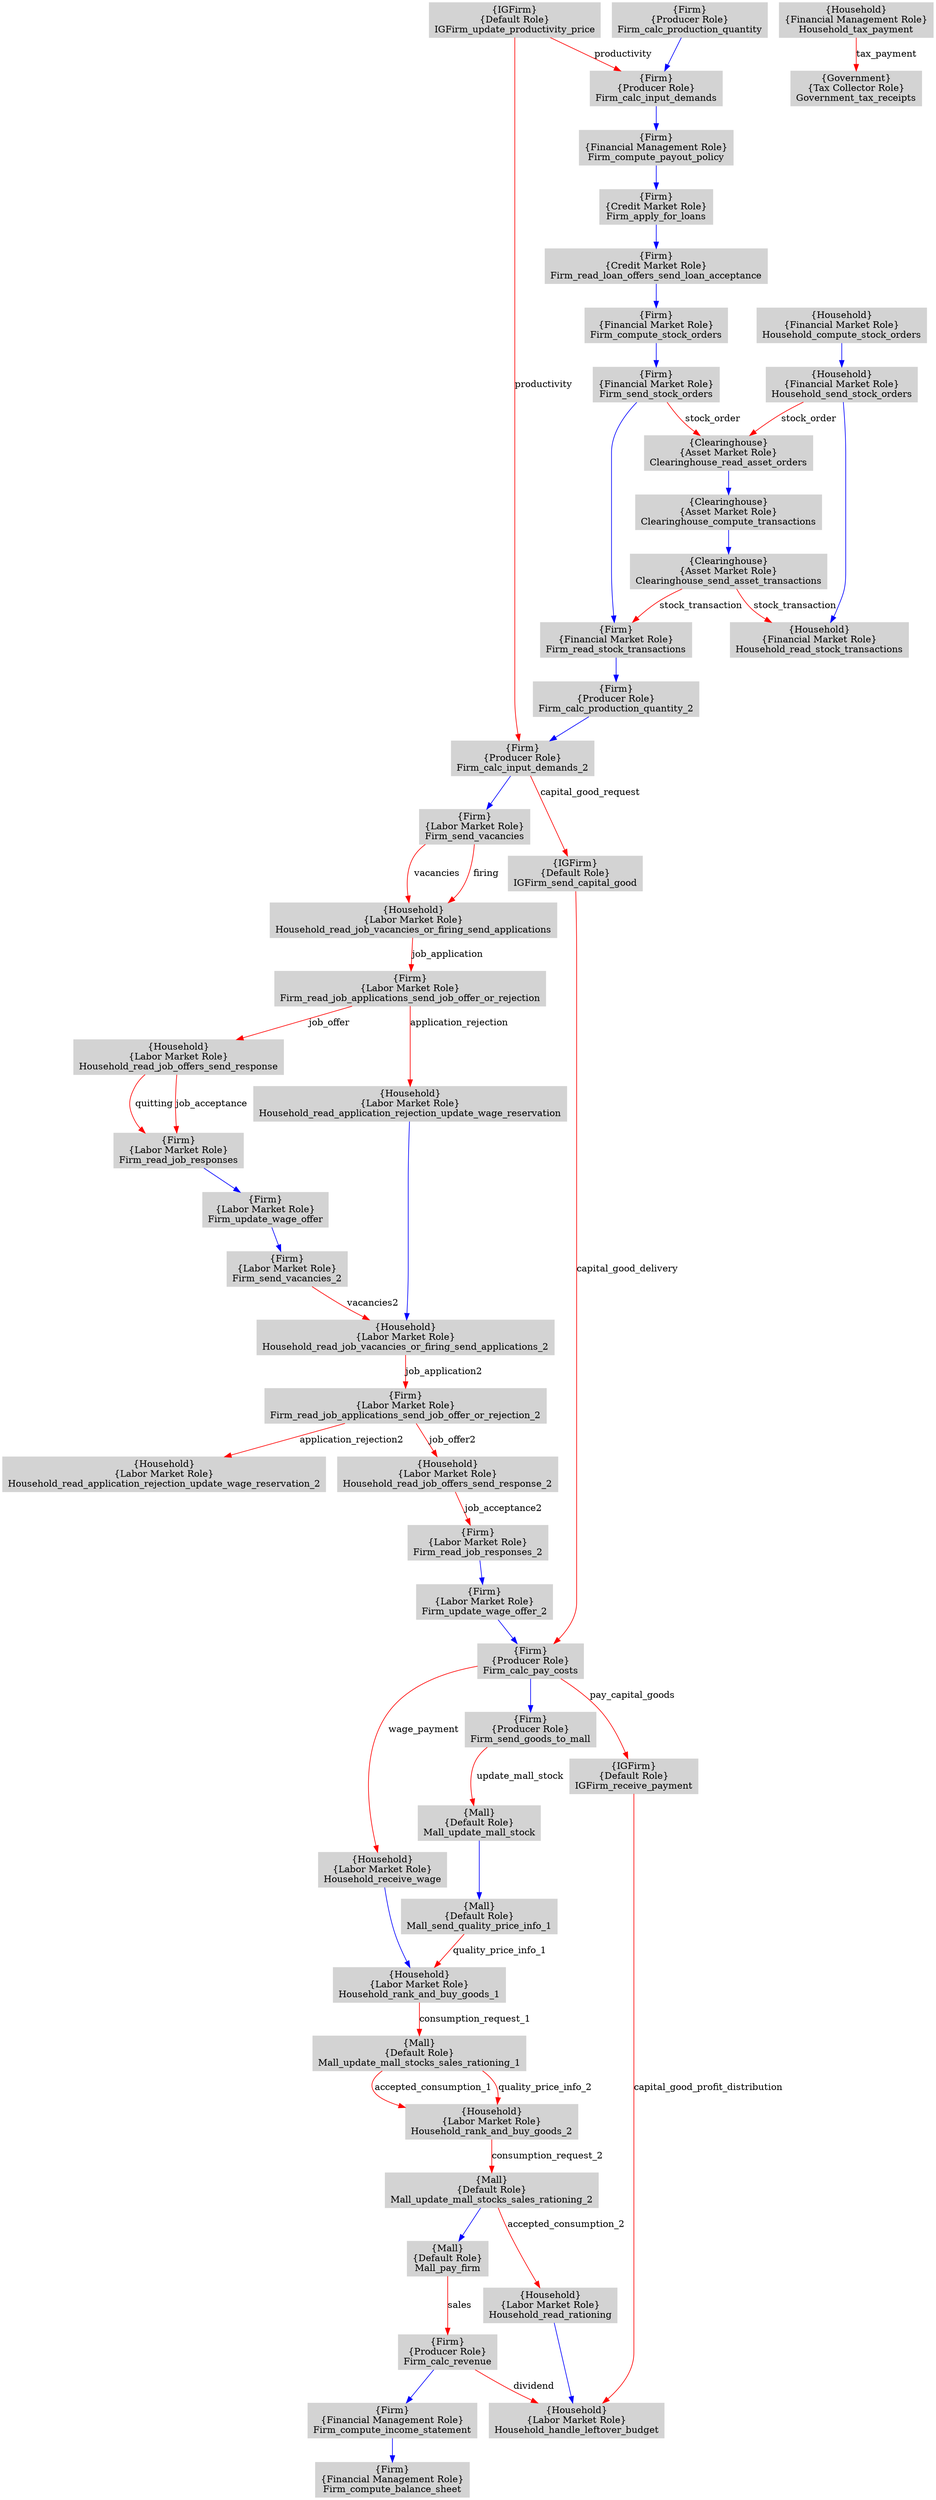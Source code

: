 digraph A {
    node [shape=box,style=filled,color=lightgray];
    "{Firm}\n{Labor Market Role}\nFirm_send_vacancies" -> "{Household}\n{Labor Market Role}\nHousehold_read_job_vacancies_or_firing_send_applications"  [label = "vacancies",color=red];
    "{Firm}\n{Labor Market Role}\nFirm_send_vacancies_2" -> "{Household}\n{Labor Market Role}\nHousehold_read_job_vacancies_or_firing_send_applications_2"  [label = "vacancies2",color=red];
    "{Firm}\n{Labor Market Role}\nFirm_send_vacancies" -> "{Household}\n{Labor Market Role}\nHousehold_read_job_vacancies_or_firing_send_applications"  [label = "firing",color=red];
    "{Household}\n{Labor Market Role}\nHousehold_read_job_vacancies_or_firing_send_applications" -> "{Firm}\n{Labor Market Role}\nFirm_read_job_applications_send_job_offer_or_rejection"  [label = "job_application",color=red];
    "{Household}\n{Labor Market Role}\nHousehold_read_job_vacancies_or_firing_send_applications_2" -> "{Firm}\n{Labor Market Role}\nFirm_read_job_applications_send_job_offer_or_rejection_2"  [label = "job_application2",color=red];
    "{Firm}\n{Labor Market Role}\nFirm_read_job_applications_send_job_offer_or_rejection" -> "{Household}\n{Labor Market Role}\nHousehold_read_job_offers_send_response"  [label = "job_offer",color=red];
    "{Firm}\n{Labor Market Role}\nFirm_read_job_applications_send_job_offer_or_rejection_2" -> "{Household}\n{Labor Market Role}\nHousehold_read_job_offers_send_response_2"  [label = "job_offer2",color=red];
    "{Household}\n{Labor Market Role}\nHousehold_read_job_offers_send_response" -> "{Firm}\n{Labor Market Role}\nFirm_read_job_responses"  [label = "job_acceptance",color=red];
    "{Household}\n{Labor Market Role}\nHousehold_read_job_offers_send_response_2" -> "{Firm}\n{Labor Market Role}\nFirm_read_job_responses_2"  [label = "job_acceptance2",color=red];
    "{Firm}\n{Labor Market Role}\nFirm_read_job_applications_send_job_offer_or_rejection" -> "{Household}\n{Labor Market Role}\nHousehold_read_application_rejection_update_wage_reservation"  [label = "application_rejection",color=red];
    "{Firm}\n{Labor Market Role}\nFirm_read_job_applications_send_job_offer_or_rejection_2" -> "{Household}\n{Labor Market Role}\nHousehold_read_application_rejection_update_wage_reservation_2"  [label = "application_rejection2",color=red];
    "{Household}\n{Labor Market Role}\nHousehold_read_job_offers_send_response" -> "{Firm}\n{Labor Market Role}\nFirm_read_job_responses"  [label = "quitting",color=red];
    "{IGFirm}\n{Default Role}\nIGFirm_update_productivity_price" -> "{Firm}\n{Producer Role}\nFirm_calc_input_demands"  [label = "productivity",color=red];
    "{IGFirm}\n{Default Role}\nIGFirm_update_productivity_price" -> "{Firm}\n{Producer Role}\nFirm_calc_input_demands_2"  [label = "productivity",color=red];
    "{Firm}\n{Producer Role}\nFirm_calc_input_demands_2" -> "{IGFirm}\n{Default Role}\nIGFirm_send_capital_good"  [label = "capital_good_request",color=red];
    "{IGFirm}\n{Default Role}\nIGFirm_receive_payment" -> "{Household}\n{Labor Market Role}\nHousehold_handle_leftover_budget"  [label = "capital_good_profit_distribution",color=red];
    "{IGFirm}\n{Default Role}\nIGFirm_send_capital_good" -> "{Firm}\n{Producer Role}\nFirm_calc_pay_costs"  [label = "capital_good_delivery",color=red];
    "{Firm}\n{Producer Role}\nFirm_calc_pay_costs" -> "{Household}\n{Labor Market Role}\nHousehold_receive_wage"  [label = "wage_payment",color=red];
    "{Mall}\n{Default Role}\nMall_send_quality_price_info_1" -> "{Household}\n{Labor Market Role}\nHousehold_rank_and_buy_goods_1"  [label = "quality_price_info_1",color=red];
    "{Mall}\n{Default Role}\nMall_update_mall_stocks_sales_rationing_1" -> "{Household}\n{Labor Market Role}\nHousehold_rank_and_buy_goods_2"  [label = "quality_price_info_2",color=red];
    "{Firm}\n{Producer Role}\nFirm_send_goods_to_mall" -> "{Mall}\n{Default Role}\nMall_update_mall_stock"  [label = "update_mall_stock",color=red];
    "{Firm}\n{Producer Role}\nFirm_calc_revenue" -> "{Household}\n{Labor Market Role}\nHousehold_handle_leftover_budget"  [label = "dividend",color=red];
    "{Household}\n{Labor Market Role}\nHousehold_rank_and_buy_goods_1" -> "{Mall}\n{Default Role}\nMall_update_mall_stocks_sales_rationing_1"  [label = "consumption_request_1",color=red];
    "{Household}\n{Labor Market Role}\nHousehold_rank_and_buy_goods_2" -> "{Mall}\n{Default Role}\nMall_update_mall_stocks_sales_rationing_2"  [label = "consumption_request_2",color=red];
    "{Mall}\n{Default Role}\nMall_update_mall_stocks_sales_rationing_1" -> "{Household}\n{Labor Market Role}\nHousehold_rank_and_buy_goods_2"  [label = "accepted_consumption_1",color=red];
    "{Mall}\n{Default Role}\nMall_update_mall_stocks_sales_rationing_2" -> "{Household}\n{Labor Market Role}\nHousehold_read_rationing"  [label = "accepted_consumption_2",color=red];
    "{Mall}\n{Default Role}\nMall_pay_firm" -> "{Firm}\n{Producer Role}\nFirm_calc_revenue"  [label = "sales",color=red];
    "{Firm}\n{Producer Role}\nFirm_calc_pay_costs" -> "{IGFirm}\n{Default Role}\nIGFirm_receive_payment"  [label = "pay_capital_goods",color=red];
    "{Household}\n{Financial Management Role}\nHousehold_tax_payment" -> "{Government}\n{Tax Collector Role}\nGovernment_tax_receipts"  [label = "tax_payment",color=red];
    "{Firm}\n{Financial Market Role}\nFirm_send_stock_orders" -> "{Clearinghouse}\n{Asset Market Role}\nClearinghouse_read_asset_orders"  [label = "stock_order",color=red];
    "{Household}\n{Financial Market Role}\nHousehold_send_stock_orders" -> "{Clearinghouse}\n{Asset Market Role}\nClearinghouse_read_asset_orders"  [label = "stock_order",color=red];
    "{Clearinghouse}\n{Asset Market Role}\nClearinghouse_send_asset_transactions" -> "{Firm}\n{Financial Market Role}\nFirm_read_stock_transactions"  [label = "stock_transaction",color=red];
    "{Clearinghouse}\n{Asset Market Role}\nClearinghouse_send_asset_transactions" -> "{Household}\n{Financial Market Role}\nHousehold_read_stock_transactions"  [label = "stock_transaction",color=red];
    "{Firm}\n{Producer Role}\nFirm_calc_input_demands_2" -> "{Firm}\n{Labor Market Role}\nFirm_send_vacancies" [color=blue];
    "{Firm}\n{Labor Market Role}\nFirm_read_job_responses" -> "{Firm}\n{Labor Market Role}\nFirm_update_wage_offer" [color=blue];
    "{Firm}\n{Labor Market Role}\nFirm_update_wage_offer" -> "{Firm}\n{Labor Market Role}\nFirm_send_vacancies_2" [color=blue];
    "{Firm}\n{Labor Market Role}\nFirm_read_job_responses_2" -> "{Firm}\n{Labor Market Role}\nFirm_update_wage_offer_2" [color=blue];
    "{Firm}\n{Producer Role}\nFirm_calc_production_quantity" -> "{Firm}\n{Producer Role}\nFirm_calc_input_demands" [color=blue];
    "{Firm}\n{Labor Market Role}\nFirm_update_wage_offer_2" -> "{Firm}\n{Producer Role}\nFirm_calc_pay_costs" [color=blue];
    "{Firm}\n{Producer Role}\nFirm_calc_pay_costs" -> "{Firm}\n{Producer Role}\nFirm_send_goods_to_mall" [color=blue];
    "{Firm}\n{Producer Role}\nFirm_calc_production_quantity_2" -> "{Firm}\n{Producer Role}\nFirm_calc_input_demands_2" [color=blue];
    "{Firm}\n{Financial Market Role}\nFirm_read_stock_transactions" -> "{Firm}\n{Producer Role}\nFirm_calc_production_quantity_2" [color=blue];
    "{Firm}\n{Producer Role}\nFirm_calc_revenue" -> "{Firm}\n{Financial Management Role}\nFirm_compute_income_statement" [color=blue];
    "{Firm}\n{Financial Management Role}\nFirm_compute_income_statement" -> "{Firm}\n{Financial Management Role}\nFirm_compute_balance_sheet" [color=blue];
    "{Firm}\n{Producer Role}\nFirm_calc_input_demands" -> "{Firm}\n{Financial Management Role}\nFirm_compute_payout_policy" [color=blue];
    "{Firm}\n{Financial Management Role}\nFirm_compute_payout_policy" -> "{Firm}\n{Credit Market Role}\nFirm_apply_for_loans" [color=blue];
    "{Firm}\n{Credit Market Role}\nFirm_apply_for_loans" -> "{Firm}\n{Credit Market Role}\nFirm_read_loan_offers_send_loan_acceptance" [color=blue];
    "{Firm}\n{Financial Market Role}\nFirm_compute_stock_orders" -> "{Firm}\n{Financial Market Role}\nFirm_send_stock_orders" [color=blue];
    "{Firm}\n{Financial Market Role}\nFirm_send_stock_orders" -> "{Firm}\n{Financial Market Role}\nFirm_read_stock_transactions" [color=blue];
    "{Firm}\n{Credit Market Role}\nFirm_read_loan_offers_send_loan_acceptance" -> "{Firm}\n{Financial Market Role}\nFirm_compute_stock_orders" [color=blue];
    "{Household}\n{Labor Market Role}\nHousehold_read_application_rejection_update_wage_reservation" -> "{Household}\n{Labor Market Role}\nHousehold_read_job_vacancies_or_firing_send_applications_2" [color=blue];
    "{Household}\n{Labor Market Role}\nHousehold_receive_wage" -> "{Household}\n{Labor Market Role}\nHousehold_rank_and_buy_goods_1" [color=blue];
    "{Household}\n{Labor Market Role}\nHousehold_read_rationing" -> "{Household}\n{Labor Market Role}\nHousehold_handle_leftover_budget" [color=blue];
    "{Household}\n{Financial Market Role}\nHousehold_compute_stock_orders" -> "{Household}\n{Financial Market Role}\nHousehold_send_stock_orders" [color=blue];
    "{Household}\n{Financial Market Role}\nHousehold_send_stock_orders" -> "{Household}\n{Financial Market Role}\nHousehold_read_stock_transactions" [color=blue];
    "{Mall}\n{Default Role}\nMall_update_mall_stock" -> "{Mall}\n{Default Role}\nMall_send_quality_price_info_1" [color=blue];
    "{Mall}\n{Default Role}\nMall_update_mall_stocks_sales_rationing_2" -> "{Mall}\n{Default Role}\nMall_pay_firm" [color=blue];
    "{Clearinghouse}\n{Asset Market Role}\nClearinghouse_read_asset_orders" -> "{Clearinghouse}\n{Asset Market Role}\nClearinghouse_compute_transactions" [color=blue];
    "{Clearinghouse}\n{Asset Market Role}\nClearinghouse_compute_transactions" -> "{Clearinghouse}\n{Asset Market Role}\nClearinghouse_send_asset_transactions" [color=blue];
}